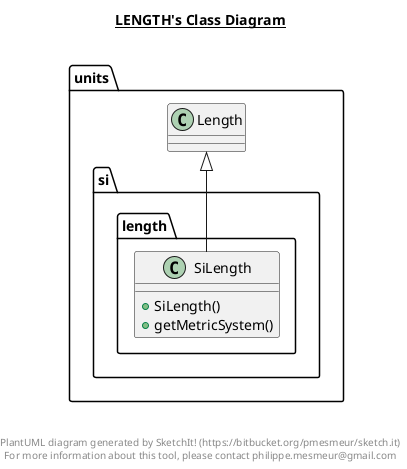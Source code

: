 @startuml

title __LENGTH's Class Diagram__\n

  namespace units {
    namespace si.length {
      class units.si.length.SiLength {
          + SiLength()
          + getMetricSystem()
      }
    }
  }
  

  units.si.length.SiLength -up-|> units.Length


right footer


PlantUML diagram generated by SketchIt! (https://bitbucket.org/pmesmeur/sketch.it)
For more information about this tool, please contact philippe.mesmeur@gmail.com
endfooter

@enduml
